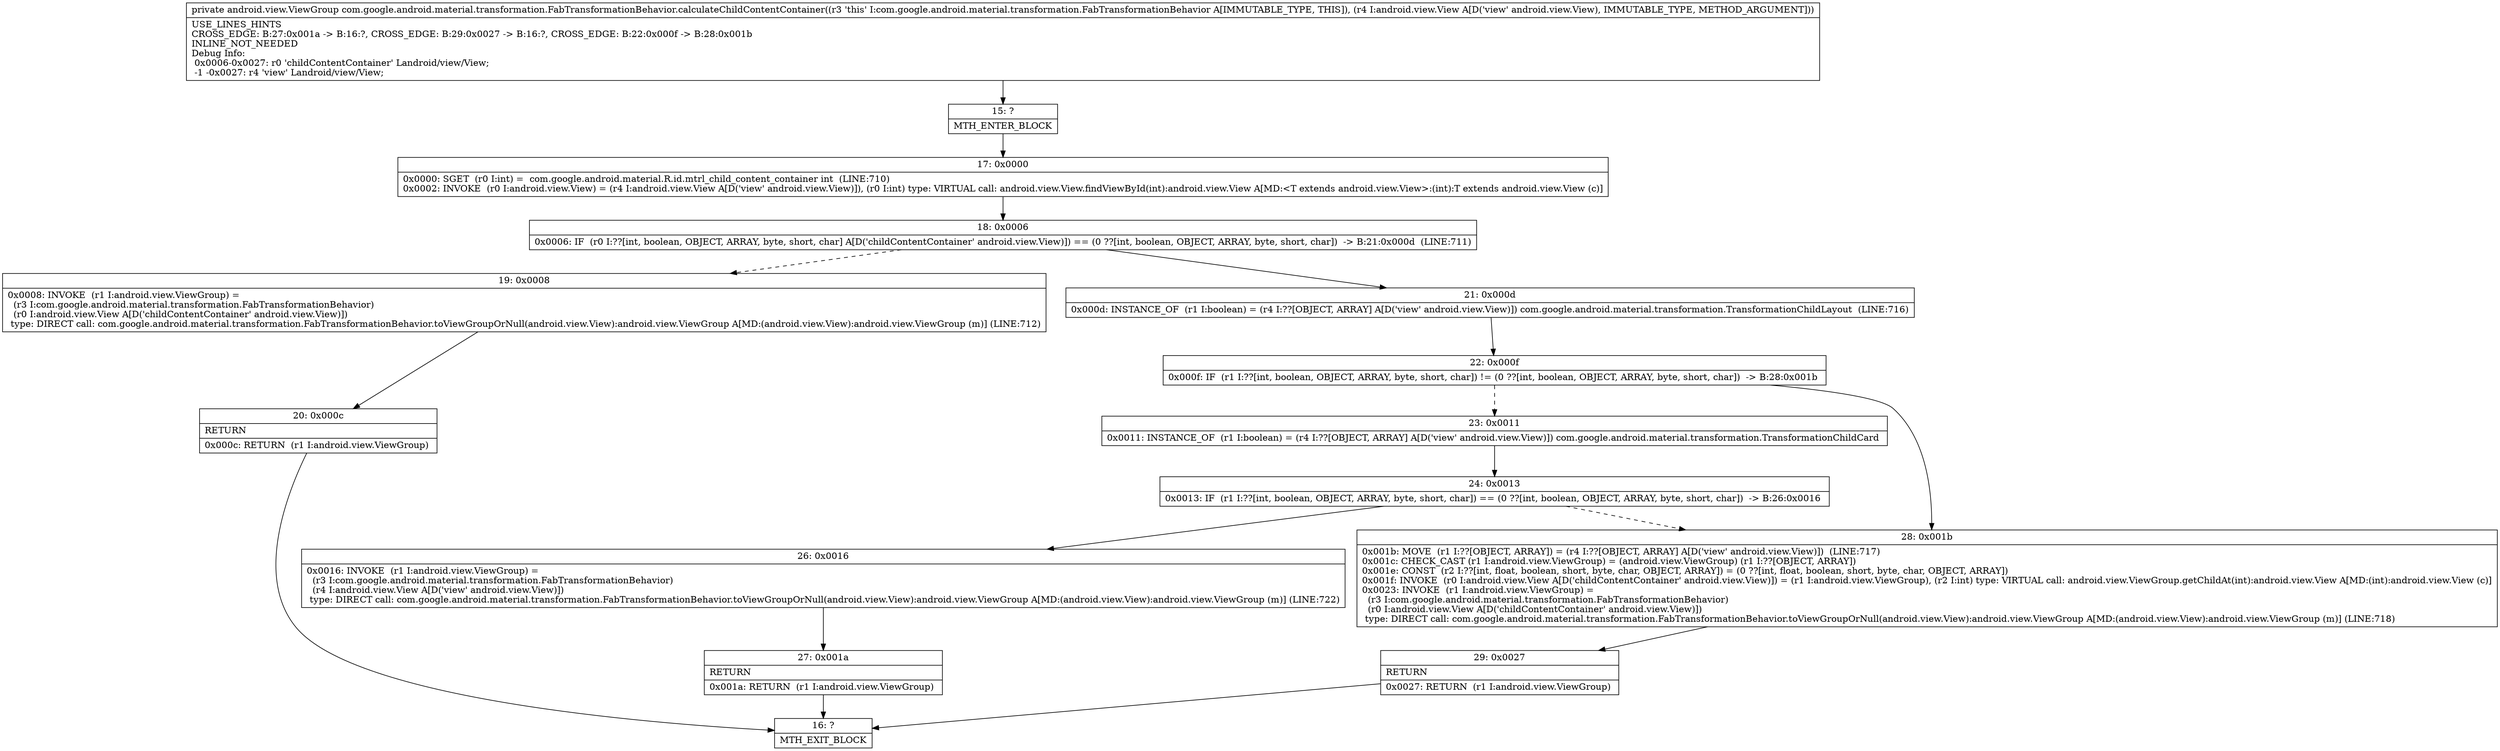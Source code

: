 digraph "CFG forcom.google.android.material.transformation.FabTransformationBehavior.calculateChildContentContainer(Landroid\/view\/View;)Landroid\/view\/ViewGroup;" {
Node_15 [shape=record,label="{15\:\ ?|MTH_ENTER_BLOCK\l}"];
Node_17 [shape=record,label="{17\:\ 0x0000|0x0000: SGET  (r0 I:int) =  com.google.android.material.R.id.mtrl_child_content_container int  (LINE:710)\l0x0002: INVOKE  (r0 I:android.view.View) = (r4 I:android.view.View A[D('view' android.view.View)]), (r0 I:int) type: VIRTUAL call: android.view.View.findViewById(int):android.view.View A[MD:\<T extends android.view.View\>:(int):T extends android.view.View (c)]\l}"];
Node_18 [shape=record,label="{18\:\ 0x0006|0x0006: IF  (r0 I:??[int, boolean, OBJECT, ARRAY, byte, short, char] A[D('childContentContainer' android.view.View)]) == (0 ??[int, boolean, OBJECT, ARRAY, byte, short, char])  \-\> B:21:0x000d  (LINE:711)\l}"];
Node_19 [shape=record,label="{19\:\ 0x0008|0x0008: INVOKE  (r1 I:android.view.ViewGroup) = \l  (r3 I:com.google.android.material.transformation.FabTransformationBehavior)\l  (r0 I:android.view.View A[D('childContentContainer' android.view.View)])\l type: DIRECT call: com.google.android.material.transformation.FabTransformationBehavior.toViewGroupOrNull(android.view.View):android.view.ViewGroup A[MD:(android.view.View):android.view.ViewGroup (m)] (LINE:712)\l}"];
Node_20 [shape=record,label="{20\:\ 0x000c|RETURN\l|0x000c: RETURN  (r1 I:android.view.ViewGroup) \l}"];
Node_16 [shape=record,label="{16\:\ ?|MTH_EXIT_BLOCK\l}"];
Node_21 [shape=record,label="{21\:\ 0x000d|0x000d: INSTANCE_OF  (r1 I:boolean) = (r4 I:??[OBJECT, ARRAY] A[D('view' android.view.View)]) com.google.android.material.transformation.TransformationChildLayout  (LINE:716)\l}"];
Node_22 [shape=record,label="{22\:\ 0x000f|0x000f: IF  (r1 I:??[int, boolean, OBJECT, ARRAY, byte, short, char]) != (0 ??[int, boolean, OBJECT, ARRAY, byte, short, char])  \-\> B:28:0x001b \l}"];
Node_23 [shape=record,label="{23\:\ 0x0011|0x0011: INSTANCE_OF  (r1 I:boolean) = (r4 I:??[OBJECT, ARRAY] A[D('view' android.view.View)]) com.google.android.material.transformation.TransformationChildCard \l}"];
Node_24 [shape=record,label="{24\:\ 0x0013|0x0013: IF  (r1 I:??[int, boolean, OBJECT, ARRAY, byte, short, char]) == (0 ??[int, boolean, OBJECT, ARRAY, byte, short, char])  \-\> B:26:0x0016 \l}"];
Node_26 [shape=record,label="{26\:\ 0x0016|0x0016: INVOKE  (r1 I:android.view.ViewGroup) = \l  (r3 I:com.google.android.material.transformation.FabTransformationBehavior)\l  (r4 I:android.view.View A[D('view' android.view.View)])\l type: DIRECT call: com.google.android.material.transformation.FabTransformationBehavior.toViewGroupOrNull(android.view.View):android.view.ViewGroup A[MD:(android.view.View):android.view.ViewGroup (m)] (LINE:722)\l}"];
Node_27 [shape=record,label="{27\:\ 0x001a|RETURN\l|0x001a: RETURN  (r1 I:android.view.ViewGroup) \l}"];
Node_28 [shape=record,label="{28\:\ 0x001b|0x001b: MOVE  (r1 I:??[OBJECT, ARRAY]) = (r4 I:??[OBJECT, ARRAY] A[D('view' android.view.View)])  (LINE:717)\l0x001c: CHECK_CAST (r1 I:android.view.ViewGroup) = (android.view.ViewGroup) (r1 I:??[OBJECT, ARRAY]) \l0x001e: CONST  (r2 I:??[int, float, boolean, short, byte, char, OBJECT, ARRAY]) = (0 ??[int, float, boolean, short, byte, char, OBJECT, ARRAY]) \l0x001f: INVOKE  (r0 I:android.view.View A[D('childContentContainer' android.view.View)]) = (r1 I:android.view.ViewGroup), (r2 I:int) type: VIRTUAL call: android.view.ViewGroup.getChildAt(int):android.view.View A[MD:(int):android.view.View (c)]\l0x0023: INVOKE  (r1 I:android.view.ViewGroup) = \l  (r3 I:com.google.android.material.transformation.FabTransformationBehavior)\l  (r0 I:android.view.View A[D('childContentContainer' android.view.View)])\l type: DIRECT call: com.google.android.material.transformation.FabTransformationBehavior.toViewGroupOrNull(android.view.View):android.view.ViewGroup A[MD:(android.view.View):android.view.ViewGroup (m)] (LINE:718)\l}"];
Node_29 [shape=record,label="{29\:\ 0x0027|RETURN\l|0x0027: RETURN  (r1 I:android.view.ViewGroup) \l}"];
MethodNode[shape=record,label="{private android.view.ViewGroup com.google.android.material.transformation.FabTransformationBehavior.calculateChildContentContainer((r3 'this' I:com.google.android.material.transformation.FabTransformationBehavior A[IMMUTABLE_TYPE, THIS]), (r4 I:android.view.View A[D('view' android.view.View), IMMUTABLE_TYPE, METHOD_ARGUMENT]))  | USE_LINES_HINTS\lCROSS_EDGE: B:27:0x001a \-\> B:16:?, CROSS_EDGE: B:29:0x0027 \-\> B:16:?, CROSS_EDGE: B:22:0x000f \-\> B:28:0x001b\lINLINE_NOT_NEEDED\lDebug Info:\l  0x0006\-0x0027: r0 'childContentContainer' Landroid\/view\/View;\l  \-1 \-0x0027: r4 'view' Landroid\/view\/View;\l}"];
MethodNode -> Node_15;Node_15 -> Node_17;
Node_17 -> Node_18;
Node_18 -> Node_19[style=dashed];
Node_18 -> Node_21;
Node_19 -> Node_20;
Node_20 -> Node_16;
Node_21 -> Node_22;
Node_22 -> Node_23[style=dashed];
Node_22 -> Node_28;
Node_23 -> Node_24;
Node_24 -> Node_26;
Node_24 -> Node_28[style=dashed];
Node_26 -> Node_27;
Node_27 -> Node_16;
Node_28 -> Node_29;
Node_29 -> Node_16;
}

